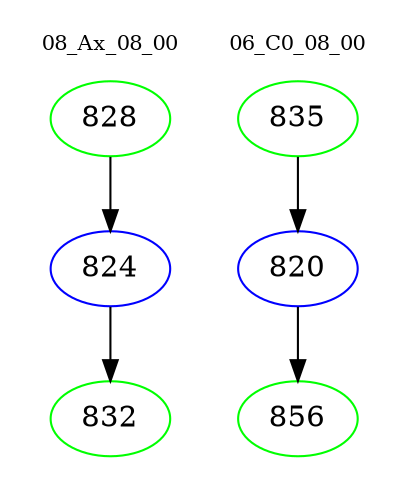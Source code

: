 digraph{
subgraph cluster_0 {
color = white
label = "08_Ax_08_00";
fontsize=10;
T0_828 [label="828", color="green"]
T0_828 -> T0_824 [color="black"]
T0_824 [label="824", color="blue"]
T0_824 -> T0_832 [color="black"]
T0_832 [label="832", color="green"]
}
subgraph cluster_1 {
color = white
label = "06_C0_08_00";
fontsize=10;
T1_835 [label="835", color="green"]
T1_835 -> T1_820 [color="black"]
T1_820 [label="820", color="blue"]
T1_820 -> T1_856 [color="black"]
T1_856 [label="856", color="green"]
}
}
